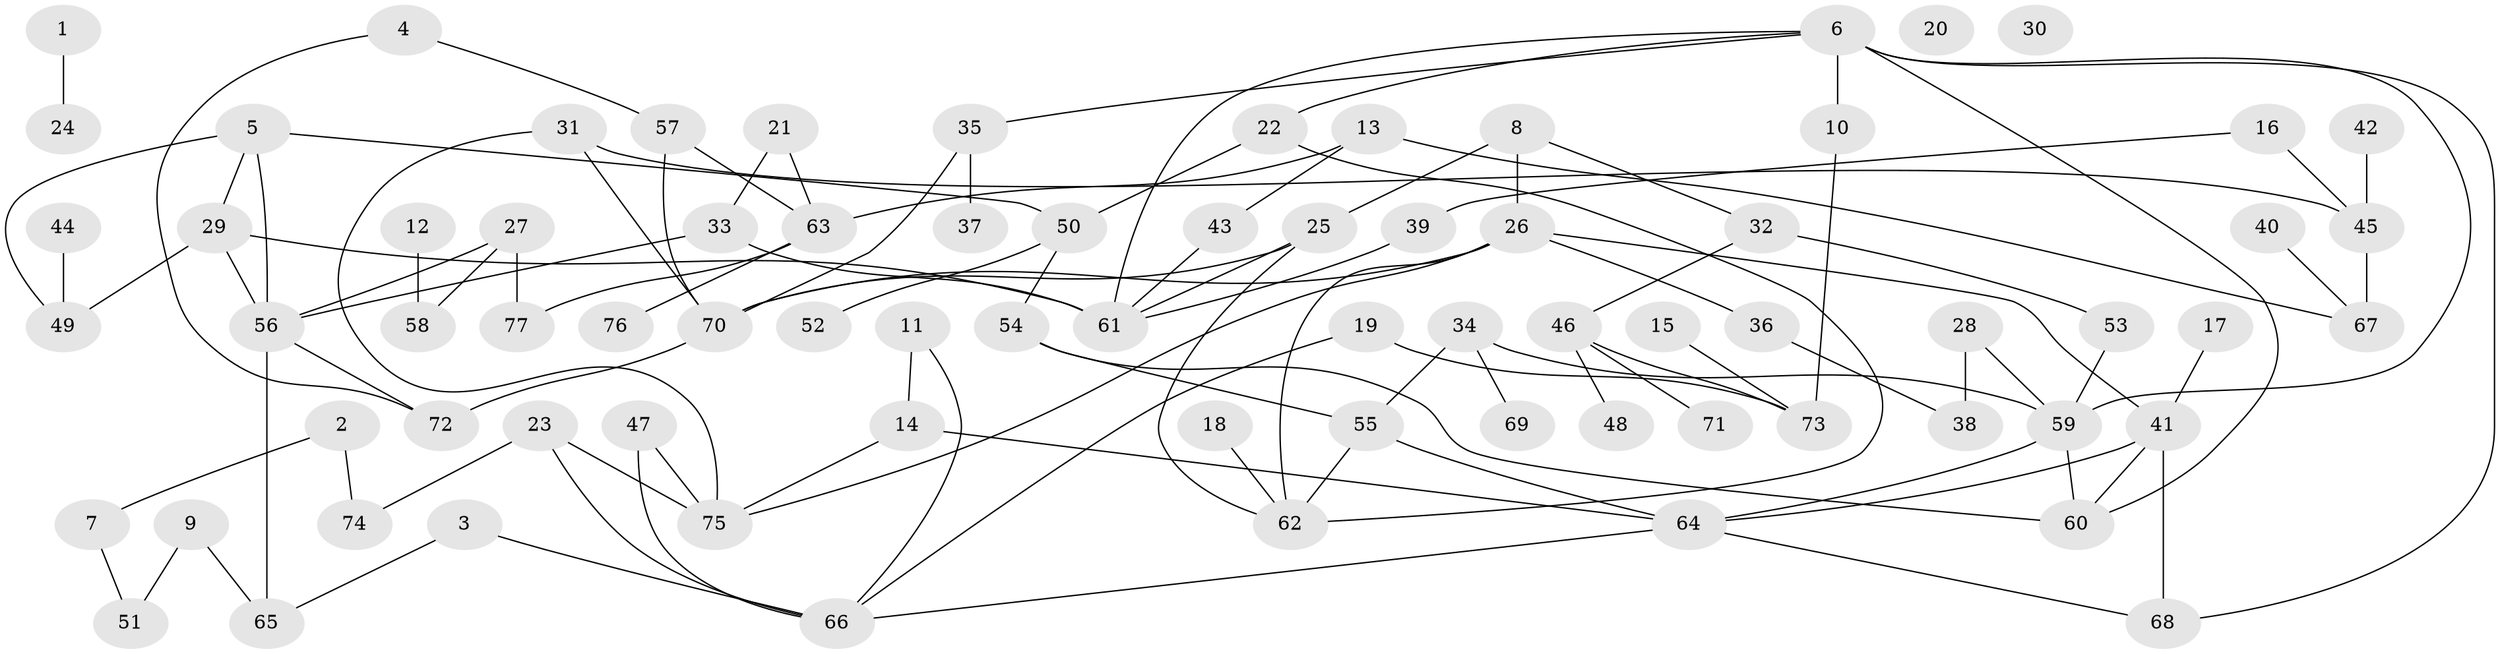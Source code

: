 // Generated by graph-tools (version 1.1) at 2025/00/03/09/25 03:00:43]
// undirected, 77 vertices, 108 edges
graph export_dot {
graph [start="1"]
  node [color=gray90,style=filled];
  1;
  2;
  3;
  4;
  5;
  6;
  7;
  8;
  9;
  10;
  11;
  12;
  13;
  14;
  15;
  16;
  17;
  18;
  19;
  20;
  21;
  22;
  23;
  24;
  25;
  26;
  27;
  28;
  29;
  30;
  31;
  32;
  33;
  34;
  35;
  36;
  37;
  38;
  39;
  40;
  41;
  42;
  43;
  44;
  45;
  46;
  47;
  48;
  49;
  50;
  51;
  52;
  53;
  54;
  55;
  56;
  57;
  58;
  59;
  60;
  61;
  62;
  63;
  64;
  65;
  66;
  67;
  68;
  69;
  70;
  71;
  72;
  73;
  74;
  75;
  76;
  77;
  1 -- 24;
  2 -- 7;
  2 -- 74;
  3 -- 65;
  3 -- 66;
  4 -- 57;
  4 -- 72;
  5 -- 29;
  5 -- 49;
  5 -- 50;
  5 -- 56;
  6 -- 10;
  6 -- 22;
  6 -- 35;
  6 -- 59;
  6 -- 60;
  6 -- 61;
  6 -- 68;
  7 -- 51;
  8 -- 25;
  8 -- 26;
  8 -- 32;
  9 -- 51;
  9 -- 65;
  10 -- 73;
  11 -- 14;
  11 -- 66;
  12 -- 58;
  13 -- 43;
  13 -- 63;
  13 -- 67;
  14 -- 64;
  14 -- 75;
  15 -- 73;
  16 -- 39;
  16 -- 45;
  17 -- 41;
  18 -- 62;
  19 -- 66;
  19 -- 73;
  21 -- 33;
  21 -- 63;
  22 -- 50;
  22 -- 62;
  23 -- 66;
  23 -- 74;
  23 -- 75;
  25 -- 61;
  25 -- 62;
  25 -- 70;
  26 -- 36;
  26 -- 41;
  26 -- 62;
  26 -- 70;
  26 -- 75;
  27 -- 56;
  27 -- 58;
  27 -- 77;
  28 -- 38;
  28 -- 59;
  29 -- 49;
  29 -- 56;
  29 -- 61;
  31 -- 45;
  31 -- 70;
  31 -- 75;
  32 -- 46;
  32 -- 53;
  33 -- 56;
  33 -- 61;
  34 -- 55;
  34 -- 59;
  34 -- 69;
  35 -- 37;
  35 -- 70;
  36 -- 38;
  39 -- 61;
  40 -- 67;
  41 -- 60;
  41 -- 64;
  41 -- 68;
  42 -- 45;
  43 -- 61;
  44 -- 49;
  45 -- 67;
  46 -- 48;
  46 -- 71;
  46 -- 73;
  47 -- 66;
  47 -- 75;
  50 -- 52;
  50 -- 54;
  53 -- 59;
  54 -- 55;
  54 -- 60;
  55 -- 62;
  55 -- 64;
  56 -- 65;
  56 -- 72;
  57 -- 63;
  57 -- 70;
  59 -- 60;
  59 -- 64;
  63 -- 76;
  63 -- 77;
  64 -- 66;
  64 -- 68;
  70 -- 72;
}
